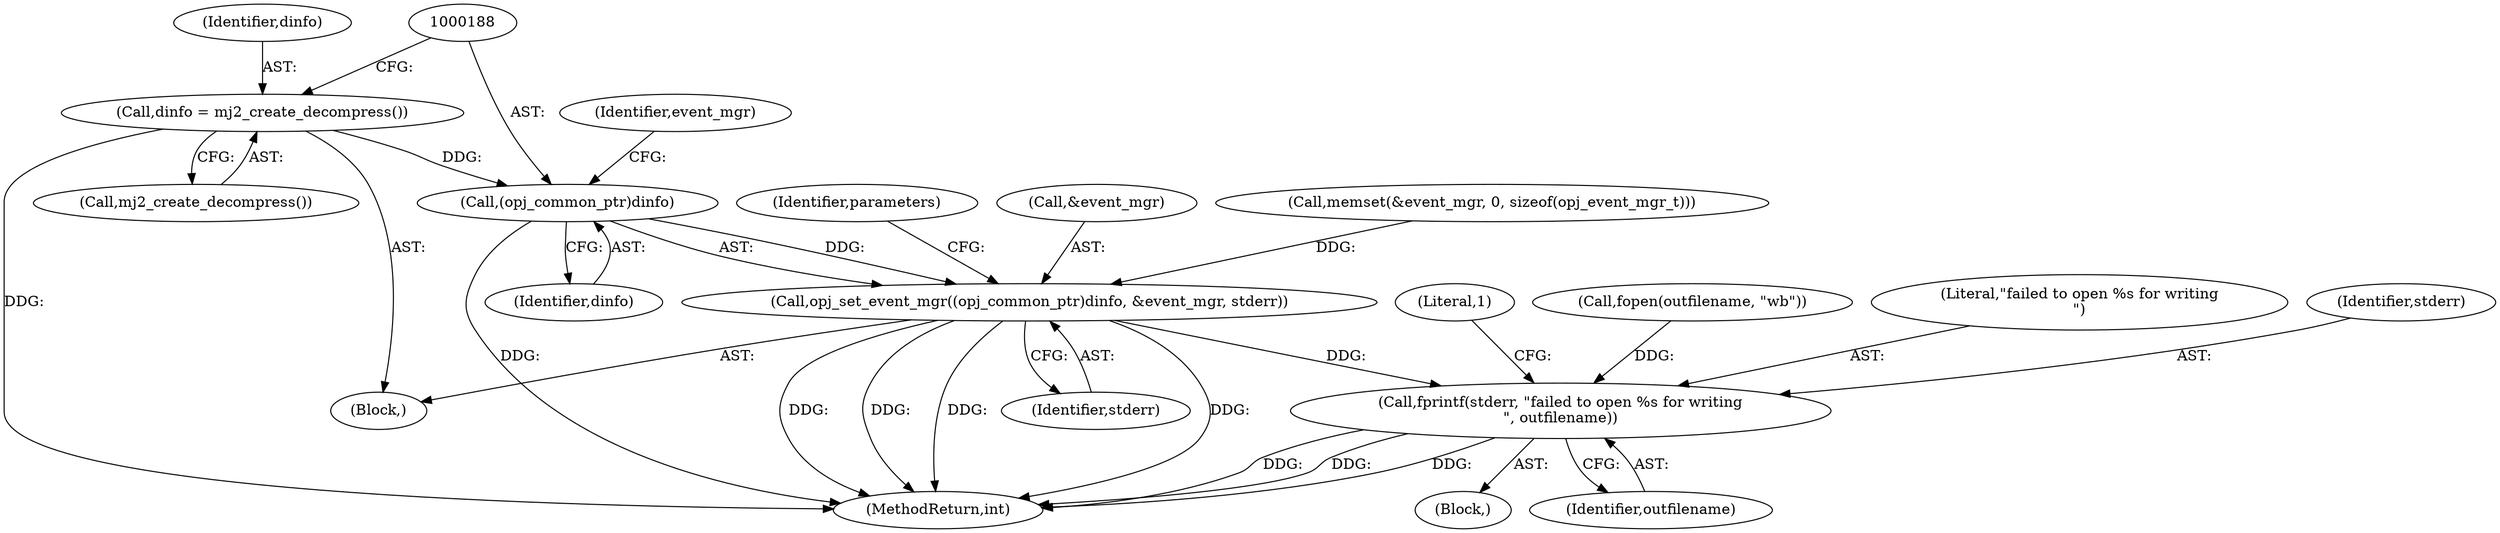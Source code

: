 digraph "0_openjpeg_6d8c0c06ee32dc03ba80acd48334e98728e56cf5@pointer" {
"1000187" [label="(Call,(opj_common_ptr)dinfo)"];
"1000183" [label="(Call,dinfo = mj2_create_decompress())"];
"1000186" [label="(Call,opj_set_event_mgr((opj_common_ptr)dinfo, &event_mgr, stderr))"];
"1000310" [label="(Call,fprintf(stderr, \"failed to open %s for writing\n\", outfilename))"];
"1000311" [label="(Identifier,stderr)"];
"1000191" [label="(Identifier,event_mgr)"];
"1000183" [label="(Call,dinfo = mj2_create_decompress())"];
"1000195" [label="(Identifier,parameters)"];
"1000315" [label="(Literal,1)"];
"1000303" [label="(Call,fopen(outfilename, \"wb\"))"];
"1000310" [label="(Call,fprintf(stderr, \"failed to open %s for writing\n\", outfilename))"];
"1000346" [label="(MethodReturn,int)"];
"1000189" [label="(Identifier,dinfo)"];
"1000312" [label="(Literal,\"failed to open %s for writing\n\")"];
"1000190" [label="(Call,&event_mgr)"];
"1000187" [label="(Call,(opj_common_ptr)dinfo)"];
"1000192" [label="(Identifier,stderr)"];
"1000162" [label="(Call,memset(&event_mgr, 0, sizeof(opj_event_mgr_t)))"];
"1000184" [label="(Identifier,dinfo)"];
"1000113" [label="(Block,)"];
"1000309" [label="(Block,)"];
"1000185" [label="(Call,mj2_create_decompress())"];
"1000313" [label="(Identifier,outfilename)"];
"1000186" [label="(Call,opj_set_event_mgr((opj_common_ptr)dinfo, &event_mgr, stderr))"];
"1000187" -> "1000186"  [label="AST: "];
"1000187" -> "1000189"  [label="CFG: "];
"1000188" -> "1000187"  [label="AST: "];
"1000189" -> "1000187"  [label="AST: "];
"1000191" -> "1000187"  [label="CFG: "];
"1000187" -> "1000346"  [label="DDG: "];
"1000187" -> "1000186"  [label="DDG: "];
"1000183" -> "1000187"  [label="DDG: "];
"1000183" -> "1000113"  [label="AST: "];
"1000183" -> "1000185"  [label="CFG: "];
"1000184" -> "1000183"  [label="AST: "];
"1000185" -> "1000183"  [label="AST: "];
"1000188" -> "1000183"  [label="CFG: "];
"1000183" -> "1000346"  [label="DDG: "];
"1000186" -> "1000113"  [label="AST: "];
"1000186" -> "1000192"  [label="CFG: "];
"1000190" -> "1000186"  [label="AST: "];
"1000192" -> "1000186"  [label="AST: "];
"1000195" -> "1000186"  [label="CFG: "];
"1000186" -> "1000346"  [label="DDG: "];
"1000186" -> "1000346"  [label="DDG: "];
"1000186" -> "1000346"  [label="DDG: "];
"1000186" -> "1000346"  [label="DDG: "];
"1000162" -> "1000186"  [label="DDG: "];
"1000186" -> "1000310"  [label="DDG: "];
"1000310" -> "1000309"  [label="AST: "];
"1000310" -> "1000313"  [label="CFG: "];
"1000311" -> "1000310"  [label="AST: "];
"1000312" -> "1000310"  [label="AST: "];
"1000313" -> "1000310"  [label="AST: "];
"1000315" -> "1000310"  [label="CFG: "];
"1000310" -> "1000346"  [label="DDG: "];
"1000310" -> "1000346"  [label="DDG: "];
"1000310" -> "1000346"  [label="DDG: "];
"1000303" -> "1000310"  [label="DDG: "];
}
